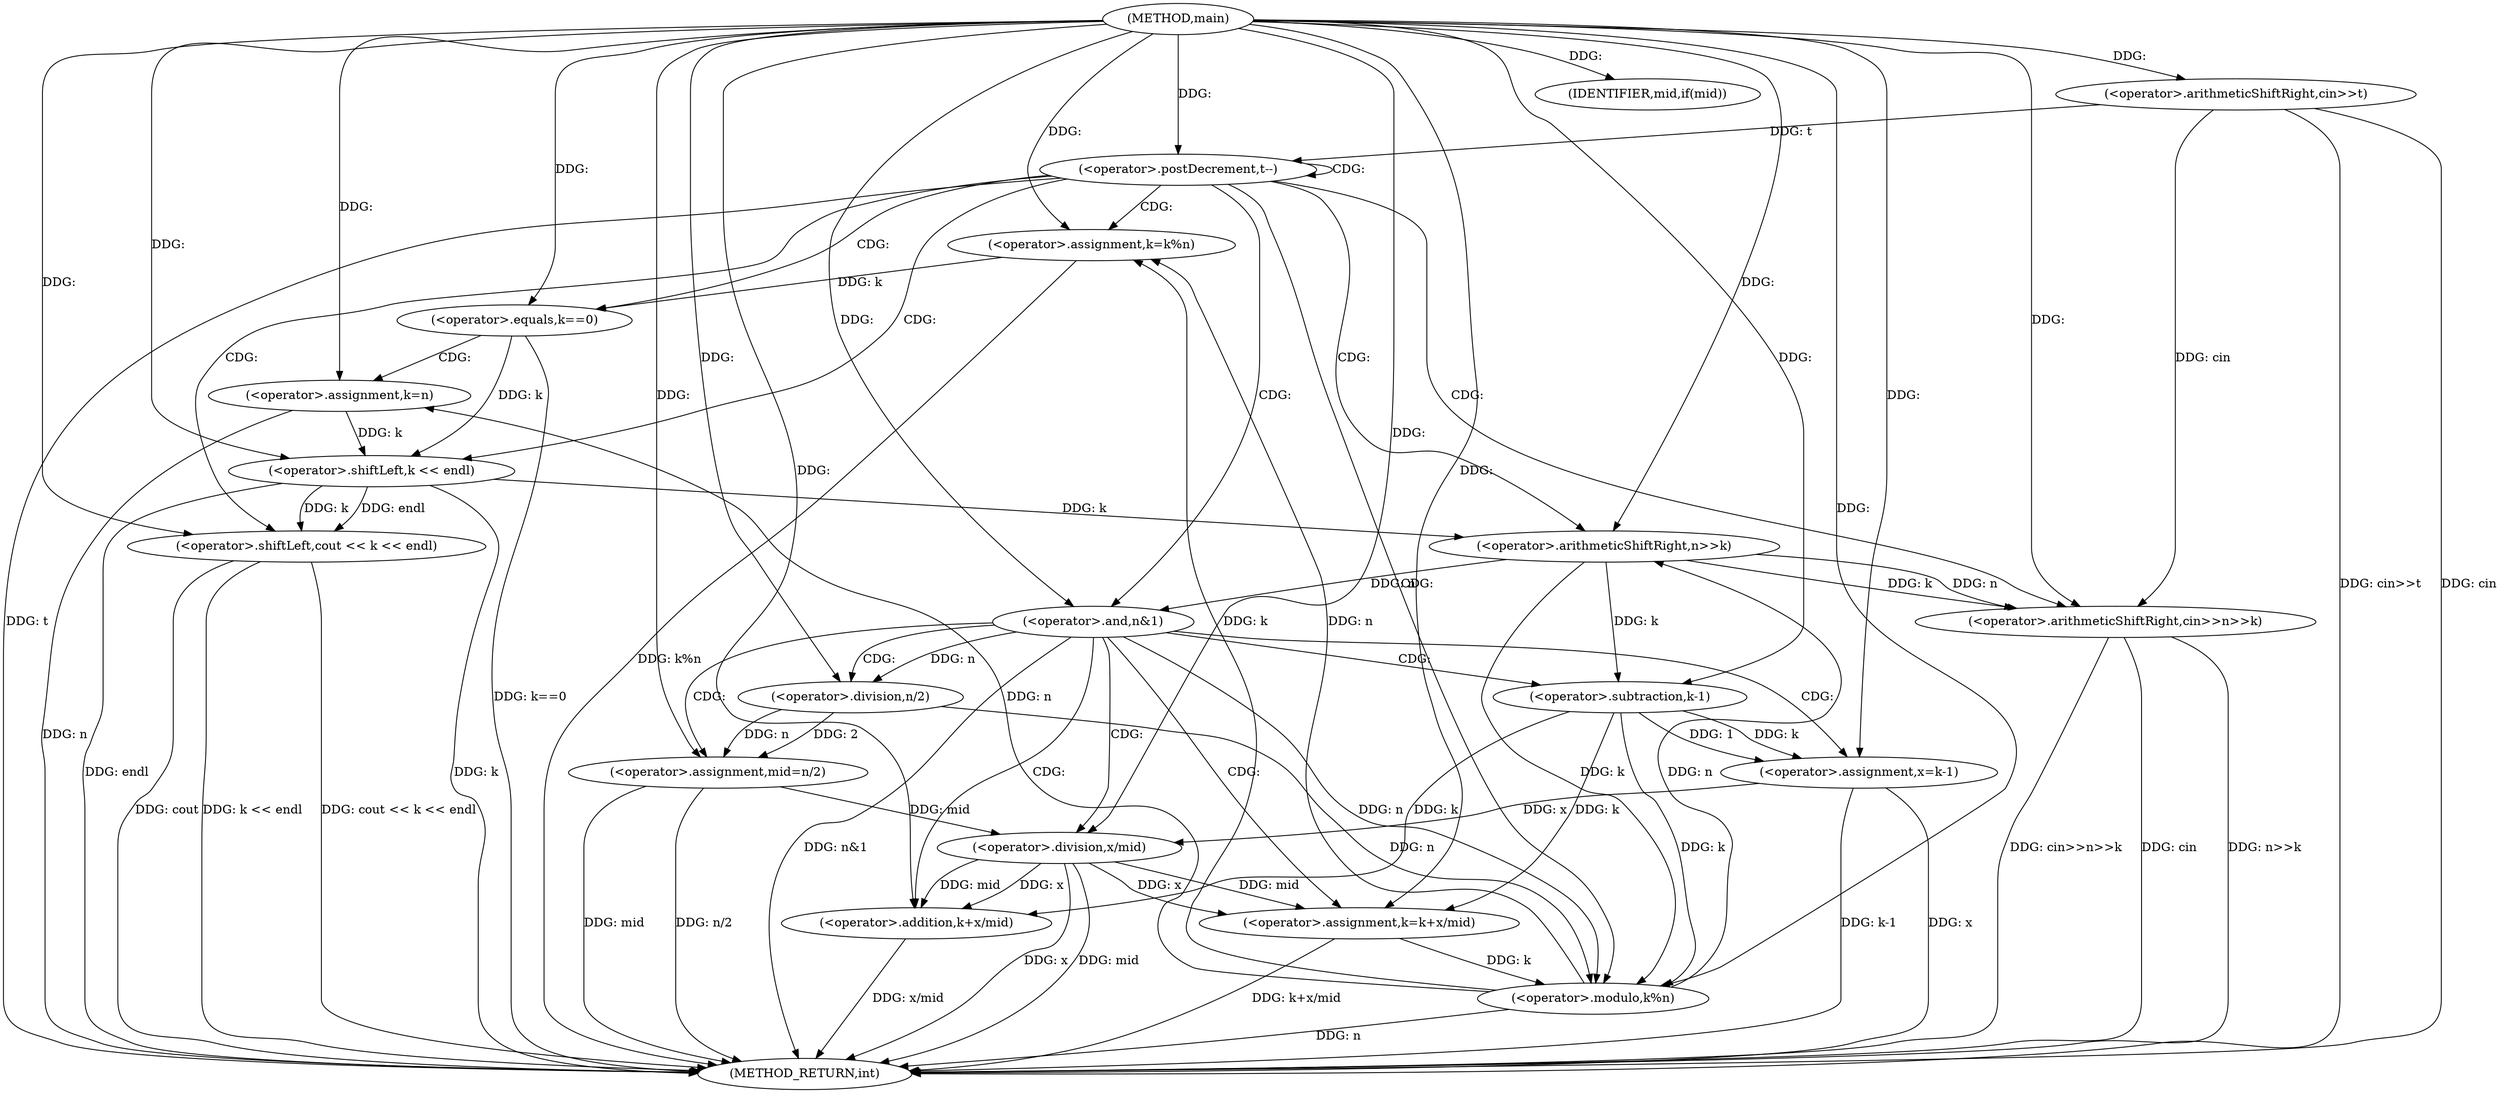 digraph "main" {  
"1000115" [label = "(METHOD,main)" ]
"1000179" [label = "(METHOD_RETURN,int)" ]
"1000124" [label = "(<operator>.arithmeticShiftRight,cin>>t)" ]
"1000128" [label = "(<operator>.postDecrement,t--)" ]
"1000131" [label = "(<operator>.arithmeticShiftRight,cin>>n>>k)" ]
"1000162" [label = "(<operator>.assignment,k=k%n)" ]
"1000174" [label = "(<operator>.shiftLeft,cout << k << endl)" ]
"1000137" [label = "(<operator>.and,n&1)" ]
"1000168" [label = "(<operator>.equals,k==0)" ]
"1000171" [label = "(<operator>.assignment,k=n)" ]
"1000133" [label = "(<operator>.arithmeticShiftRight,n>>k)" ]
"1000141" [label = "(<operator>.assignment,x=k-1)" ]
"1000147" [label = "(<operator>.assignment,mid=n/2)" ]
"1000164" [label = "(<operator>.modulo,k%n)" ]
"1000176" [label = "(<operator>.shiftLeft,k << endl)" ]
"1000153" [label = "(IDENTIFIER,mid,if(mid))" ]
"1000143" [label = "(<operator>.subtraction,k-1)" ]
"1000149" [label = "(<operator>.division,n/2)" ]
"1000155" [label = "(<operator>.assignment,k=k+x/mid)" ]
"1000157" [label = "(<operator>.addition,k+x/mid)" ]
"1000159" [label = "(<operator>.division,x/mid)" ]
  "1000124" -> "1000179"  [ label = "DDG: cin"] 
  "1000124" -> "1000179"  [ label = "DDG: cin>>t"] 
  "1000128" -> "1000179"  [ label = "DDG: t"] 
  "1000131" -> "1000179"  [ label = "DDG: cin"] 
  "1000131" -> "1000179"  [ label = "DDG: n>>k"] 
  "1000131" -> "1000179"  [ label = "DDG: cin>>n>>k"] 
  "1000137" -> "1000179"  [ label = "DDG: n&1"] 
  "1000141" -> "1000179"  [ label = "DDG: x"] 
  "1000141" -> "1000179"  [ label = "DDG: k-1"] 
  "1000147" -> "1000179"  [ label = "DDG: mid"] 
  "1000147" -> "1000179"  [ label = "DDG: n/2"] 
  "1000159" -> "1000179"  [ label = "DDG: x"] 
  "1000159" -> "1000179"  [ label = "DDG: mid"] 
  "1000157" -> "1000179"  [ label = "DDG: x/mid"] 
  "1000155" -> "1000179"  [ label = "DDG: k+x/mid"] 
  "1000164" -> "1000179"  [ label = "DDG: n"] 
  "1000162" -> "1000179"  [ label = "DDG: k%n"] 
  "1000168" -> "1000179"  [ label = "DDG: k==0"] 
  "1000171" -> "1000179"  [ label = "DDG: n"] 
  "1000176" -> "1000179"  [ label = "DDG: k"] 
  "1000174" -> "1000179"  [ label = "DDG: k << endl"] 
  "1000174" -> "1000179"  [ label = "DDG: cout << k << endl"] 
  "1000174" -> "1000179"  [ label = "DDG: cout"] 
  "1000176" -> "1000179"  [ label = "DDG: endl"] 
  "1000115" -> "1000124"  [ label = "DDG: "] 
  "1000124" -> "1000128"  [ label = "DDG: t"] 
  "1000115" -> "1000128"  [ label = "DDG: "] 
  "1000164" -> "1000162"  [ label = "DDG: k"] 
  "1000164" -> "1000162"  [ label = "DDG: n"] 
  "1000124" -> "1000131"  [ label = "DDG: cin"] 
  "1000115" -> "1000131"  [ label = "DDG: "] 
  "1000133" -> "1000131"  [ label = "DDG: k"] 
  "1000133" -> "1000131"  [ label = "DDG: n"] 
  "1000115" -> "1000162"  [ label = "DDG: "] 
  "1000164" -> "1000171"  [ label = "DDG: n"] 
  "1000115" -> "1000171"  [ label = "DDG: "] 
  "1000115" -> "1000174"  [ label = "DDG: "] 
  "1000176" -> "1000174"  [ label = "DDG: endl"] 
  "1000176" -> "1000174"  [ label = "DDG: k"] 
  "1000164" -> "1000133"  [ label = "DDG: n"] 
  "1000115" -> "1000133"  [ label = "DDG: "] 
  "1000176" -> "1000133"  [ label = "DDG: k"] 
  "1000133" -> "1000137"  [ label = "DDG: n"] 
  "1000115" -> "1000137"  [ label = "DDG: "] 
  "1000143" -> "1000141"  [ label = "DDG: 1"] 
  "1000143" -> "1000141"  [ label = "DDG: k"] 
  "1000149" -> "1000147"  [ label = "DDG: 2"] 
  "1000149" -> "1000147"  [ label = "DDG: n"] 
  "1000133" -> "1000164"  [ label = "DDG: k"] 
  "1000143" -> "1000164"  [ label = "DDG: k"] 
  "1000155" -> "1000164"  [ label = "DDG: k"] 
  "1000115" -> "1000164"  [ label = "DDG: "] 
  "1000137" -> "1000164"  [ label = "DDG: n"] 
  "1000149" -> "1000164"  [ label = "DDG: n"] 
  "1000162" -> "1000168"  [ label = "DDG: k"] 
  "1000115" -> "1000168"  [ label = "DDG: "] 
  "1000168" -> "1000176"  [ label = "DDG: k"] 
  "1000171" -> "1000176"  [ label = "DDG: k"] 
  "1000115" -> "1000176"  [ label = "DDG: "] 
  "1000115" -> "1000141"  [ label = "DDG: "] 
  "1000115" -> "1000147"  [ label = "DDG: "] 
  "1000115" -> "1000153"  [ label = "DDG: "] 
  "1000133" -> "1000143"  [ label = "DDG: k"] 
  "1000115" -> "1000143"  [ label = "DDG: "] 
  "1000137" -> "1000149"  [ label = "DDG: n"] 
  "1000115" -> "1000149"  [ label = "DDG: "] 
  "1000159" -> "1000155"  [ label = "DDG: mid"] 
  "1000159" -> "1000155"  [ label = "DDG: x"] 
  "1000143" -> "1000155"  [ label = "DDG: k"] 
  "1000115" -> "1000155"  [ label = "DDG: "] 
  "1000143" -> "1000157"  [ label = "DDG: k"] 
  "1000115" -> "1000157"  [ label = "DDG: "] 
  "1000159" -> "1000157"  [ label = "DDG: mid"] 
  "1000159" -> "1000157"  [ label = "DDG: x"] 
  "1000141" -> "1000159"  [ label = "DDG: x"] 
  "1000115" -> "1000159"  [ label = "DDG: "] 
  "1000147" -> "1000159"  [ label = "DDG: mid"] 
  "1000128" -> "1000168"  [ label = "CDG: "] 
  "1000128" -> "1000131"  [ label = "CDG: "] 
  "1000128" -> "1000164"  [ label = "CDG: "] 
  "1000128" -> "1000174"  [ label = "CDG: "] 
  "1000128" -> "1000128"  [ label = "CDG: "] 
  "1000128" -> "1000137"  [ label = "CDG: "] 
  "1000128" -> "1000176"  [ label = "CDG: "] 
  "1000128" -> "1000133"  [ label = "CDG: "] 
  "1000128" -> "1000162"  [ label = "CDG: "] 
  "1000137" -> "1000143"  [ label = "CDG: "] 
  "1000137" -> "1000141"  [ label = "CDG: "] 
  "1000137" -> "1000147"  [ label = "CDG: "] 
  "1000137" -> "1000149"  [ label = "CDG: "] 
  "1000137" -> "1000159"  [ label = "CDG: "] 
  "1000137" -> "1000155"  [ label = "CDG: "] 
  "1000137" -> "1000157"  [ label = "CDG: "] 
  "1000168" -> "1000171"  [ label = "CDG: "] 
}
